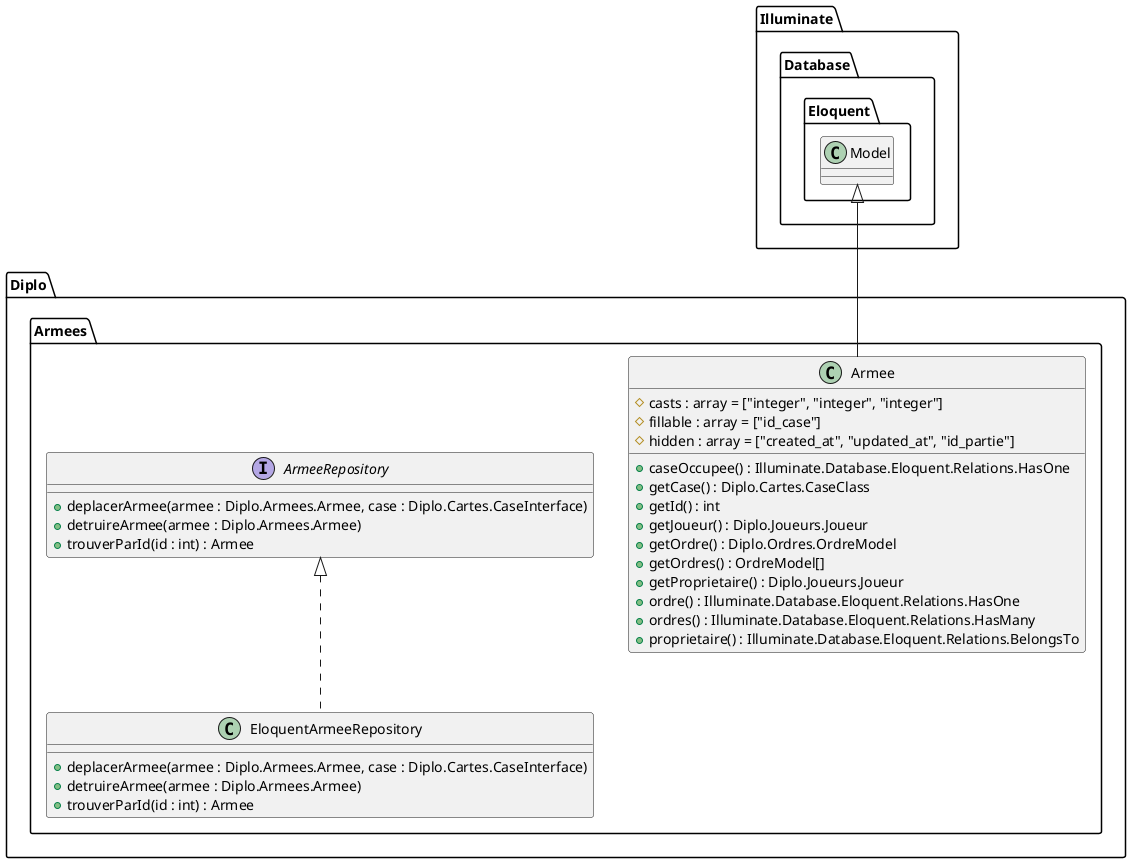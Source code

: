 @startuml
class Diplo.Armees.Armee {
    #casts : array = ["integer", "integer", "integer"]
    #fillable : array = ["id_case"]
    #hidden : array = ["created_at", "updated_at", "id_partie"]
    +caseOccupee() : Illuminate.Database.Eloquent.Relations.HasOne
    +getCase() : Diplo.Cartes.CaseClass
    +getId() : int
    +getJoueur() : Diplo.Joueurs.Joueur
    +getOrdre() : Diplo.Ordres.OrdreModel
    +getOrdres() : OrdreModel[]
    +getProprietaire() : Diplo.Joueurs.Joueur
    +ordre() : Illuminate.Database.Eloquent.Relations.HasOne
    +ordres() : Illuminate.Database.Eloquent.Relations.HasMany
    +proprietaire() : Illuminate.Database.Eloquent.Relations.BelongsTo
}
class Diplo.Armees.Armee extends Illuminate.Database.Eloquent.Model
class Diplo.Armees.EloquentArmeeRepository {
    +deplacerArmee(armee : Diplo.Armees.Armee, case : Diplo.Cartes.CaseInterface)
    +detruireArmee(armee : Diplo.Armees.Armee)
    +trouverParId(id : int) : Armee
}
class Diplo.Armees.EloquentArmeeRepository implements Diplo.Armees.ArmeeRepository
interface Diplo.Armees.ArmeeRepository {
    +deplacerArmee(armee : Diplo.Armees.Armee, case : Diplo.Cartes.CaseInterface)
    +detruireArmee(armee : Diplo.Armees.Armee)
    +trouverParId(id : int) : Armee
}
@enduml
